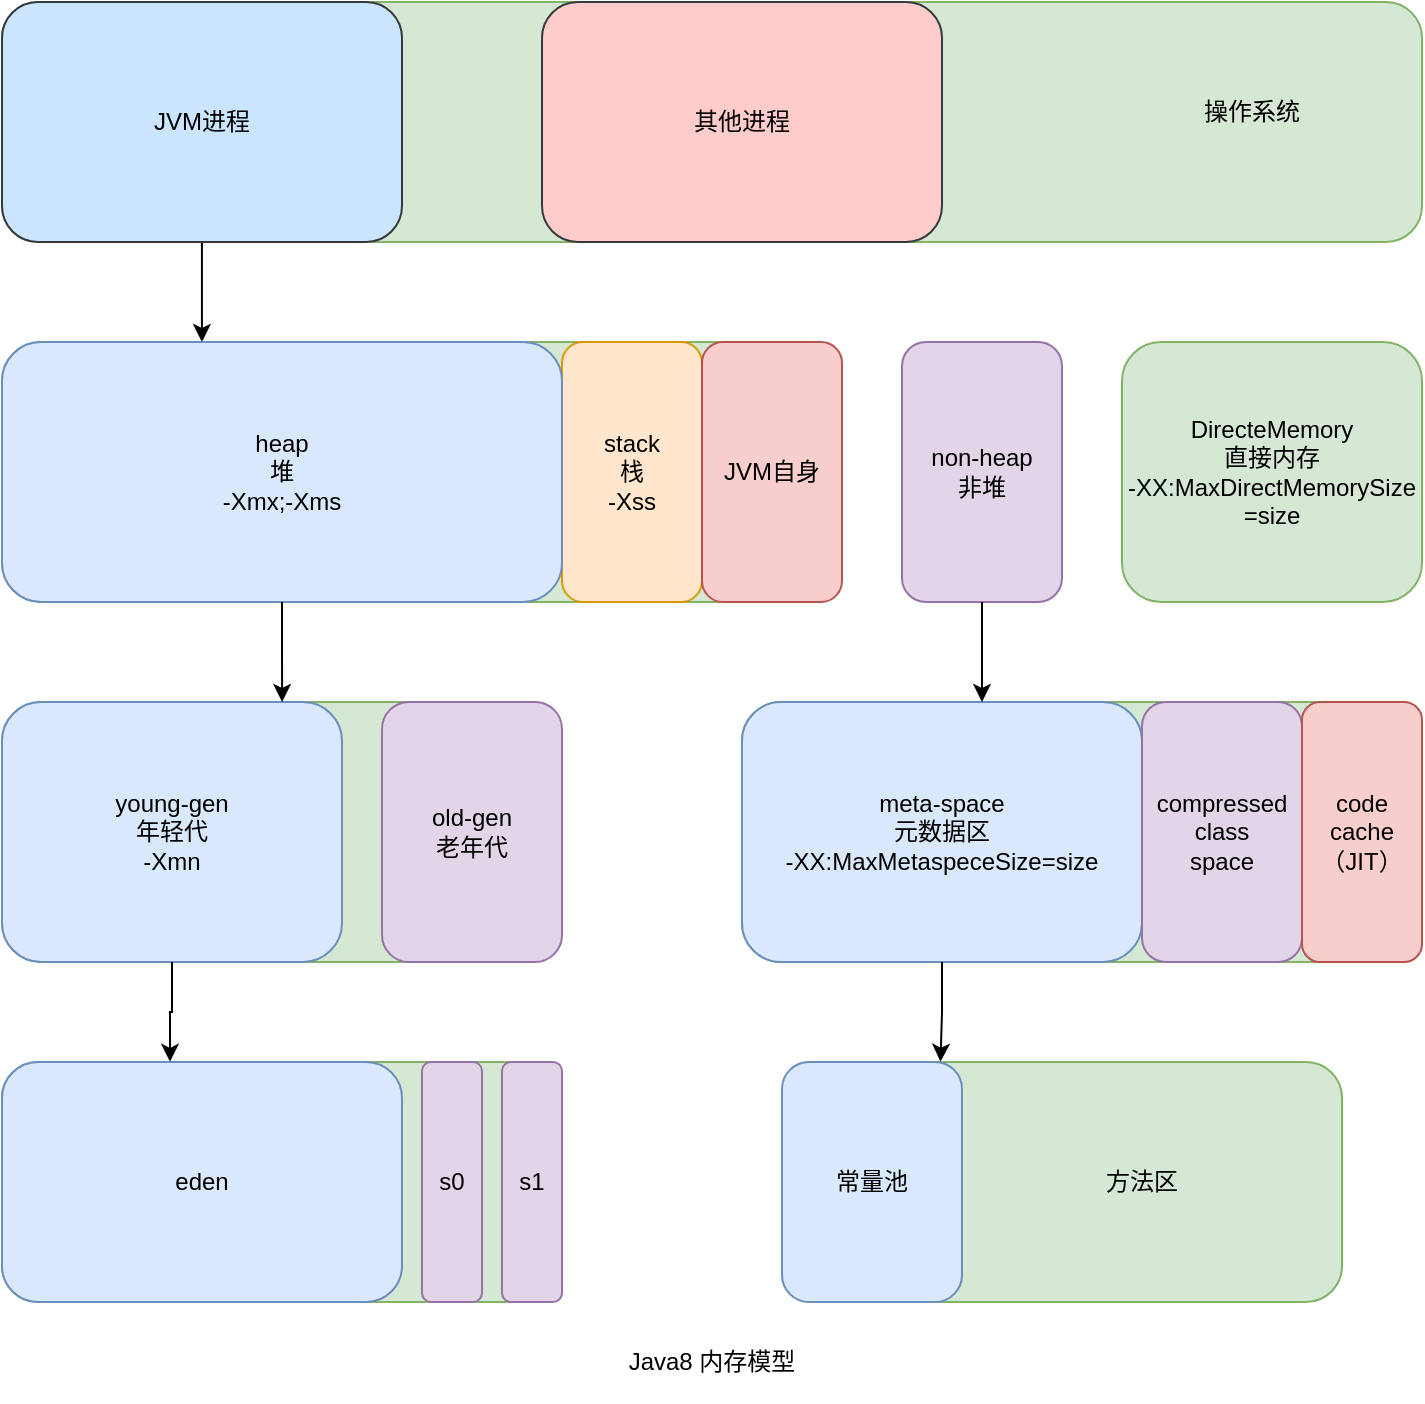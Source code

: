 <mxfile version="14.5.4" type="github">
  <diagram id="Hnj8u2Z6kbTL5qg60Vhd" name="第 1 页">
    <mxGraphModel dx="946" dy="620" grid="1" gridSize="10" guides="1" tooltips="1" connect="1" arrows="1" fold="1" page="1" pageScale="1" pageWidth="3300" pageHeight="2339" math="0" shadow="0">
      <root>
        <mxCell id="0" />
        <mxCell id="1" parent="0" />
        <mxCell id="i2o0Ual5Depr8FTci9SJ-35" value="" style="group" parent="1" vertex="1" connectable="0">
          <mxGeometry x="220" y="40" width="710" height="700" as="geometry" />
        </mxCell>
        <mxCell id="i2o0Ual5Depr8FTci9SJ-1" value="" style="rounded=1;whiteSpace=wrap;html=1;fillColor=#d5e8d4;strokeColor=#82b366;" parent="i2o0Ual5Depr8FTci9SJ-35" vertex="1">
          <mxGeometry width="710" height="120" as="geometry" />
        </mxCell>
        <mxCell id="i2o0Ual5Depr8FTci9SJ-2" value="操作系统" style="text;html=1;strokeColor=none;fillColor=none;align=center;verticalAlign=middle;whiteSpace=wrap;rounded=0;" parent="i2o0Ual5Depr8FTci9SJ-35" vertex="1">
          <mxGeometry x="580" y="40" width="90" height="30" as="geometry" />
        </mxCell>
        <mxCell id="i2o0Ual5Depr8FTci9SJ-36" style="edgeStyle=orthogonalEdgeStyle;rounded=0;orthogonalLoop=1;jettySize=auto;html=1;entryX=0.357;entryY=0;entryDx=0;entryDy=0;entryPerimeter=0;" parent="i2o0Ual5Depr8FTci9SJ-35" source="i2o0Ual5Depr8FTci9SJ-3" target="i2o0Ual5Depr8FTci9SJ-11" edge="1">
          <mxGeometry relative="1" as="geometry" />
        </mxCell>
        <mxCell id="i2o0Ual5Depr8FTci9SJ-3" value="JVM进程" style="rounded=1;whiteSpace=wrap;html=1;fillColor=#cce5ff;strokeColor=#36393d;" parent="i2o0Ual5Depr8FTci9SJ-35" vertex="1">
          <mxGeometry width="200" height="120" as="geometry" />
        </mxCell>
        <mxCell id="i2o0Ual5Depr8FTci9SJ-4" value="其他进程" style="rounded=1;whiteSpace=wrap;html=1;fillColor=#ffcccc;strokeColor=#36393d;" parent="i2o0Ual5Depr8FTci9SJ-35" vertex="1">
          <mxGeometry x="270" width="200" height="120" as="geometry" />
        </mxCell>
        <mxCell id="i2o0Ual5Depr8FTci9SJ-6" value="" style="rounded=1;whiteSpace=wrap;html=1;fillColor=#d5e8d4;strokeColor=#82b366;" parent="i2o0Ual5Depr8FTci9SJ-35" vertex="1">
          <mxGeometry y="170" width="420" height="130" as="geometry" />
        </mxCell>
        <mxCell id="i2o0Ual5Depr8FTci9SJ-7" value="DirecteMemory&lt;br&gt;直接内存&lt;br&gt;-XX:MaxDirectMemorySize&lt;br&gt;=size" style="rounded=1;whiteSpace=wrap;html=1;fillColor=#d5e8d4;strokeColor=#82b366;" parent="i2o0Ual5Depr8FTci9SJ-35" vertex="1">
          <mxGeometry x="560" y="170" width="150" height="130" as="geometry" />
        </mxCell>
        <mxCell id="i2o0Ual5Depr8FTci9SJ-9" value="stack&lt;br&gt;栈&lt;br&gt;-Xss" style="rounded=1;whiteSpace=wrap;html=1;fillColor=#ffe6cc;strokeColor=#d79b00;" parent="i2o0Ual5Depr8FTci9SJ-35" vertex="1">
          <mxGeometry x="280" y="170" width="70" height="130" as="geometry" />
        </mxCell>
        <mxCell id="i2o0Ual5Depr8FTci9SJ-10" value="JVM自身" style="rounded=1;whiteSpace=wrap;html=1;fillColor=#f8cecc;strokeColor=#b85450;" parent="i2o0Ual5Depr8FTci9SJ-35" vertex="1">
          <mxGeometry x="350" y="170" width="70" height="130" as="geometry" />
        </mxCell>
        <mxCell id="i2o0Ual5Depr8FTci9SJ-11" value="heap&lt;br&gt;堆&lt;br&gt;-Xmx;-Xms" style="rounded=1;whiteSpace=wrap;html=1;fillColor=#dae8fc;strokeColor=#6c8ebf;" parent="i2o0Ual5Depr8FTci9SJ-35" vertex="1">
          <mxGeometry y="170" width="280" height="130" as="geometry" />
        </mxCell>
        <mxCell id="i2o0Ual5Depr8FTci9SJ-13" value="" style="rounded=1;whiteSpace=wrap;html=1;fillColor=#d5e8d4;strokeColor=#82b366;" parent="i2o0Ual5Depr8FTci9SJ-35" vertex="1">
          <mxGeometry y="350" width="280" height="130" as="geometry" />
        </mxCell>
        <mxCell id="i2o0Ual5Depr8FTci9SJ-14" value="young-gen&lt;br&gt;年轻代&lt;br&gt;-Xmn" style="rounded=1;whiteSpace=wrap;html=1;fillColor=#dae8fc;strokeColor=#6c8ebf;" parent="i2o0Ual5Depr8FTci9SJ-35" vertex="1">
          <mxGeometry y="350" width="170" height="130" as="geometry" />
        </mxCell>
        <mxCell id="i2o0Ual5Depr8FTci9SJ-17" style="edgeStyle=orthogonalEdgeStyle;rounded=0;orthogonalLoop=1;jettySize=auto;html=1;entryX=0.824;entryY=0;entryDx=0;entryDy=0;entryPerimeter=0;" parent="i2o0Ual5Depr8FTci9SJ-35" source="i2o0Ual5Depr8FTci9SJ-11" target="i2o0Ual5Depr8FTci9SJ-14" edge="1">
          <mxGeometry relative="1" as="geometry" />
        </mxCell>
        <mxCell id="i2o0Ual5Depr8FTci9SJ-15" value="old-gen&lt;br&gt;老年代" style="rounded=1;whiteSpace=wrap;html=1;fillColor=#e1d5e7;strokeColor=#9673a6;" parent="i2o0Ual5Depr8FTci9SJ-35" vertex="1">
          <mxGeometry x="190" y="350" width="90" height="130" as="geometry" />
        </mxCell>
        <mxCell id="i2o0Ual5Depr8FTci9SJ-18" value="" style="whiteSpace=wrap;html=1;rounded=1;strokeColor=#82b366;fillColor=#d5e8d4;" parent="i2o0Ual5Depr8FTci9SJ-35" vertex="1">
          <mxGeometry y="530" width="280" height="120" as="geometry" />
        </mxCell>
        <mxCell id="i2o0Ual5Depr8FTci9SJ-19" value="" style="edgeStyle=orthogonalEdgeStyle;rounded=0;orthogonalLoop=1;jettySize=auto;html=1;entryX=0.3;entryY=-0.001;entryDx=0;entryDy=0;entryPerimeter=0;" parent="i2o0Ual5Depr8FTci9SJ-35" source="i2o0Ual5Depr8FTci9SJ-14" target="i2o0Ual5Depr8FTci9SJ-18" edge="1">
          <mxGeometry relative="1" as="geometry" />
        </mxCell>
        <mxCell id="i2o0Ual5Depr8FTci9SJ-20" value="eden" style="rounded=1;whiteSpace=wrap;html=1;fillColor=#dae8fc;strokeColor=#6c8ebf;" parent="i2o0Ual5Depr8FTci9SJ-35" vertex="1">
          <mxGeometry y="530" width="200" height="120" as="geometry" />
        </mxCell>
        <mxCell id="i2o0Ual5Depr8FTci9SJ-21" value="s0" style="rounded=1;whiteSpace=wrap;html=1;fillColor=#e1d5e7;strokeColor=#9673a6;" parent="i2o0Ual5Depr8FTci9SJ-35" vertex="1">
          <mxGeometry x="210" y="530" width="30" height="120" as="geometry" />
        </mxCell>
        <mxCell id="i2o0Ual5Depr8FTci9SJ-22" value="s1" style="rounded=1;whiteSpace=wrap;html=1;fillColor=#e1d5e7;strokeColor=#9673a6;" parent="i2o0Ual5Depr8FTci9SJ-35" vertex="1">
          <mxGeometry x="250" y="530" width="30" height="120" as="geometry" />
        </mxCell>
        <mxCell id="i2o0Ual5Depr8FTci9SJ-23" value="" style="rounded=1;whiteSpace=wrap;html=1;fillColor=#d5e8d4;strokeColor=#82b366;" parent="i2o0Ual5Depr8FTci9SJ-35" vertex="1">
          <mxGeometry x="370" y="350" width="340" height="130" as="geometry" />
        </mxCell>
        <mxCell id="i2o0Ual5Depr8FTci9SJ-25" value="meta-space&lt;br&gt;元数据区&lt;br&gt;-XX:MaxMetaspeceSize=size" style="rounded=1;whiteSpace=wrap;html=1;fillColor=#dae8fc;strokeColor=#6c8ebf;" parent="i2o0Ual5Depr8FTci9SJ-35" vertex="1">
          <mxGeometry x="370" y="350" width="200" height="130" as="geometry" />
        </mxCell>
        <mxCell id="i2o0Ual5Depr8FTci9SJ-26" value="compressed&lt;br&gt;class&lt;br&gt;space" style="rounded=1;whiteSpace=wrap;html=1;fillColor=#e1d5e7;strokeColor=#9673a6;" parent="i2o0Ual5Depr8FTci9SJ-35" vertex="1">
          <mxGeometry x="570" y="350" width="80" height="130" as="geometry" />
        </mxCell>
        <mxCell id="i2o0Ual5Depr8FTci9SJ-27" value="code&lt;br&gt;cache&lt;br&gt;（JIT）" style="rounded=1;whiteSpace=wrap;html=1;fillColor=#f8cecc;strokeColor=#b85450;" parent="i2o0Ual5Depr8FTci9SJ-35" vertex="1">
          <mxGeometry x="650" y="350" width="60" height="130" as="geometry" />
        </mxCell>
        <mxCell id="i2o0Ual5Depr8FTci9SJ-29" value="" style="whiteSpace=wrap;html=1;rounded=1;strokeColor=#82b366;fillColor=#d5e8d4;" parent="i2o0Ual5Depr8FTci9SJ-35" vertex="1">
          <mxGeometry x="390" y="530" width="280" height="120" as="geometry" />
        </mxCell>
        <mxCell id="i2o0Ual5Depr8FTci9SJ-30" style="edgeStyle=orthogonalEdgeStyle;rounded=0;orthogonalLoop=1;jettySize=auto;html=1;entryX=0.283;entryY=-0.001;entryDx=0;entryDy=0;entryPerimeter=0;" parent="i2o0Ual5Depr8FTci9SJ-35" source="i2o0Ual5Depr8FTci9SJ-25" target="i2o0Ual5Depr8FTci9SJ-29" edge="1">
          <mxGeometry relative="1" as="geometry" />
        </mxCell>
        <mxCell id="i2o0Ual5Depr8FTci9SJ-31" value="常量池" style="rounded=1;whiteSpace=wrap;html=1;fillColor=#dae8fc;strokeColor=#6c8ebf;" parent="i2o0Ual5Depr8FTci9SJ-35" vertex="1">
          <mxGeometry x="390" y="530" width="90" height="120" as="geometry" />
        </mxCell>
        <mxCell id="i2o0Ual5Depr8FTci9SJ-32" value="方法区" style="text;html=1;strokeColor=none;fillColor=none;align=center;verticalAlign=middle;whiteSpace=wrap;rounded=0;" parent="i2o0Ual5Depr8FTci9SJ-35" vertex="1">
          <mxGeometry x="550" y="580" width="40" height="20" as="geometry" />
        </mxCell>
        <mxCell id="i2o0Ual5Depr8FTci9SJ-34" value="Java8 内存模型" style="text;html=1;strokeColor=none;fillColor=none;align=center;verticalAlign=middle;whiteSpace=wrap;rounded=0;" parent="i2o0Ual5Depr8FTci9SJ-35" vertex="1">
          <mxGeometry x="265" y="660" width="180" height="40" as="geometry" />
        </mxCell>
        <mxCell id="i2o0Ual5Depr8FTci9SJ-12" value="non-heap&lt;br&gt;非堆" style="rounded=1;whiteSpace=wrap;html=1;fillColor=#e1d5e7;strokeColor=#9673a6;" parent="i2o0Ual5Depr8FTci9SJ-35" vertex="1">
          <mxGeometry x="450" y="170" width="80" height="130" as="geometry" />
        </mxCell>
        <mxCell id="T1Gyrw0ThtfeSEBhmDdN-2" style="edgeStyle=orthogonalEdgeStyle;rounded=0;orthogonalLoop=1;jettySize=auto;html=1;" edge="1" parent="1" source="i2o0Ual5Depr8FTci9SJ-12">
          <mxGeometry relative="1" as="geometry">
            <mxPoint x="710" y="390" as="targetPoint" />
          </mxGeometry>
        </mxCell>
      </root>
    </mxGraphModel>
  </diagram>
</mxfile>
